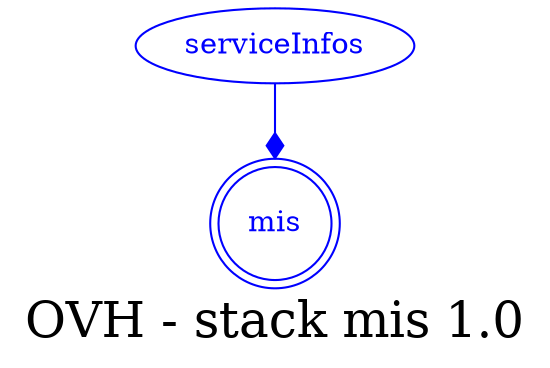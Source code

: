 digraph LexiconGraph {
graph[label="OVH - stack mis 1.0", fontsize=24]
splines=true
"mis" [color=blue, fontcolor=blue, shape=doublecircle]
"serviceInfos" -> "mis" [color=blue, fontcolor=blue, arrowhead=diamond, arrowtail=none]
"serviceInfos" [color=blue, fontcolor=blue, shape=ellipse]
}
